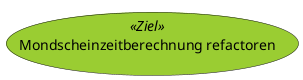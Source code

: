 @startuml
!pragma layout smetana

top to bottom direction
' skinparam handwritten true

skinparam usecase {
	BackgroundColor<< Ziel >> YellowGreen
}

(Mondscheinzeitberechnung refactoren) as goal <<Ziel>>

'(Unit-Test für Mondscheinzeitberechnung) as pre1 <<Vorbedingung>>
'pre1 -- goal

'(Extract Method isMondschein) as pre11 <<Vorbedingung>>
'pre11 -- pre1

'(Temporäre Variable mondschein verschieben ✔) as pre111 <<Vorbedingung>>
'pre111 -- pre11


@enduml
